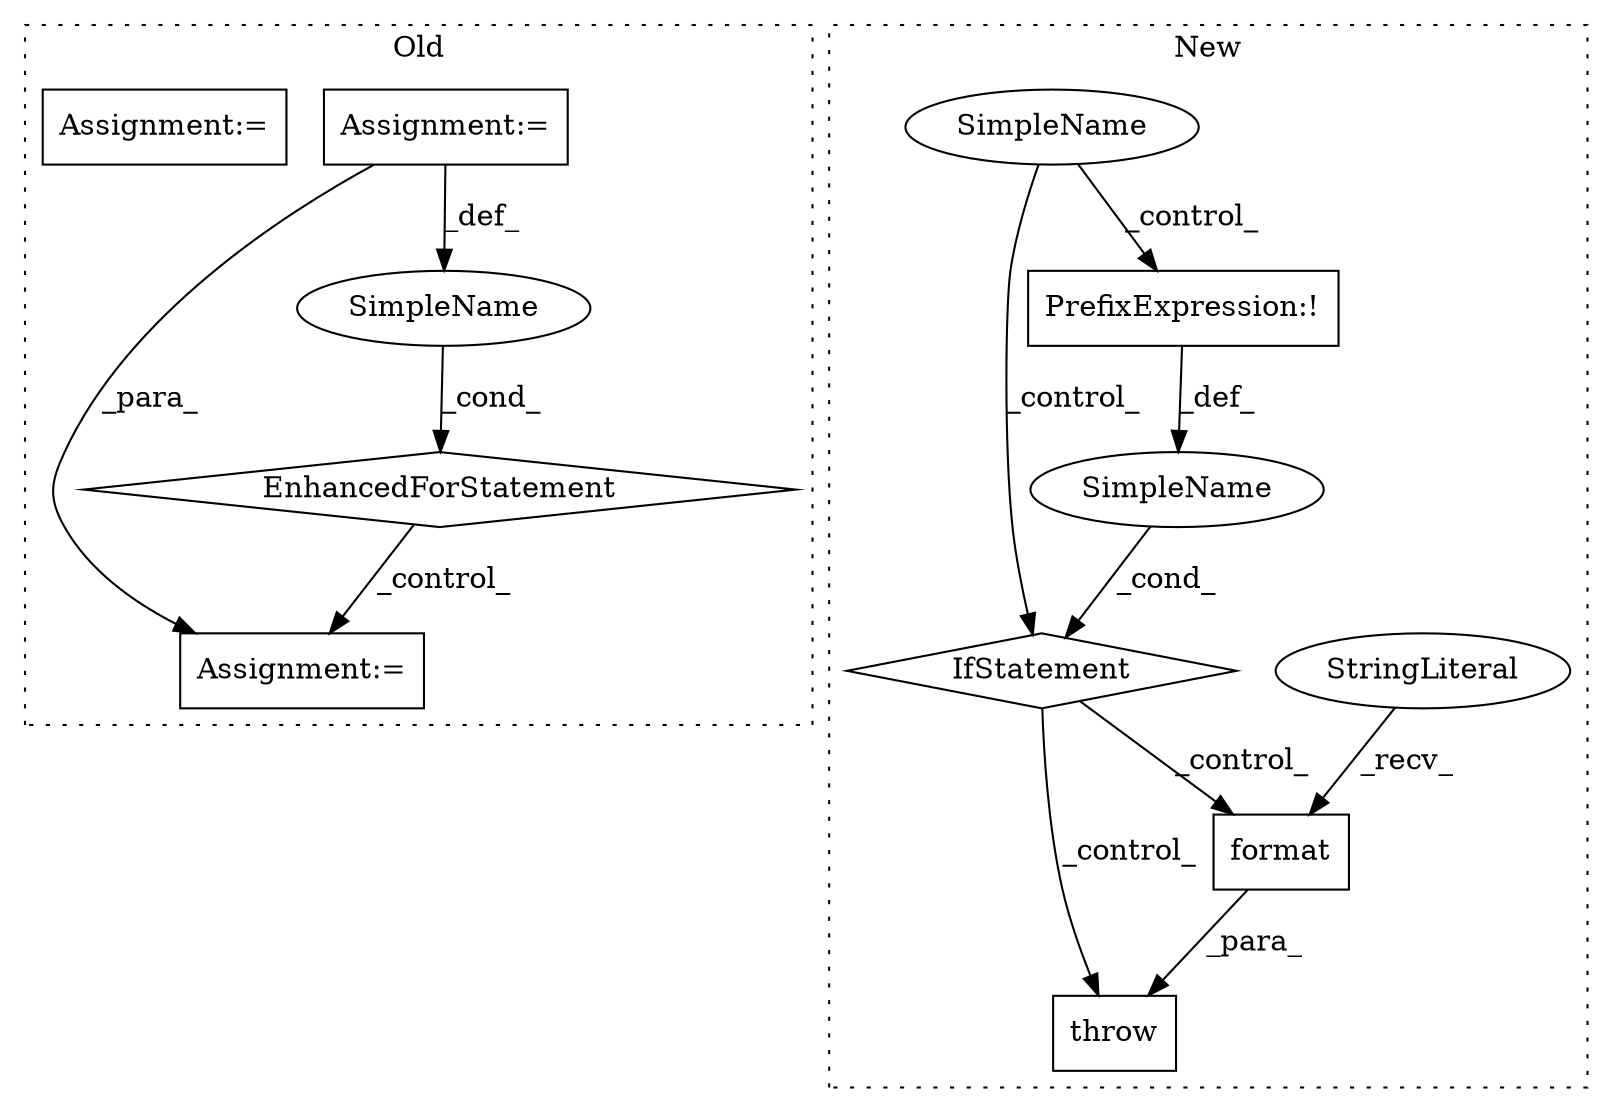 digraph G {
subgraph cluster0 {
1 [label="EnhancedForStatement" a="70" s="1285,1377" l="63,2" shape="diamond"];
4 [label="Assignment:=" a="7" s="1285,1377" l="63,2" shape="box"];
7 [label="Assignment:=" a="7" s="1402" l="14" shape="box"];
8 [label="SimpleName" a="42" s="1352" l="1" shape="ellipse"];
12 [label="Assignment:=" a="7" s="1270" l="1" shape="box"];
label = "Old";
style="dotted";
}
subgraph cluster1 {
2 [label="format" a="32" s="2031,2046" l="7,1" shape="box"];
3 [label="StringLiteral" a="45" s="1996" l="34" shape="ellipse"];
5 [label="IfStatement" a="25" s="1895,1967" l="4,2" shape="diamond"];
6 [label="SimpleName" a="42" s="" l="" shape="ellipse"];
9 [label="throw" a="53" s="1979" l="6" shape="box"];
10 [label="SimpleName" a="42" s="" l="" shape="ellipse"];
11 [label="PrefixExpression:!" a="38" s="1899" l="1" shape="box"];
label = "New";
style="dotted";
}
1 -> 7 [label="_control_"];
2 -> 9 [label="_para_"];
3 -> 2 [label="_recv_"];
4 -> 7 [label="_para_"];
4 -> 8 [label="_def_"];
5 -> 9 [label="_control_"];
5 -> 2 [label="_control_"];
6 -> 5 [label="_cond_"];
8 -> 1 [label="_cond_"];
10 -> 5 [label="_control_"];
10 -> 11 [label="_control_"];
11 -> 6 [label="_def_"];
}